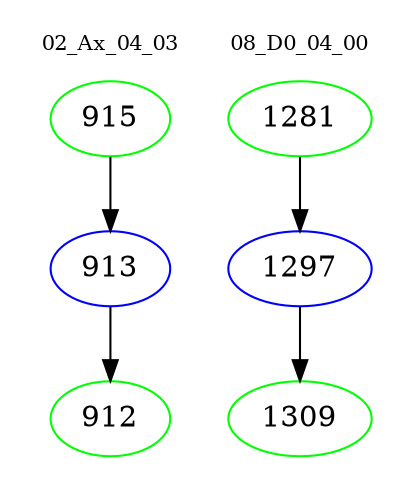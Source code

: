 digraph{
subgraph cluster_0 {
color = white
label = "02_Ax_04_03";
fontsize=10;
T0_915 [label="915", color="green"]
T0_915 -> T0_913 [color="black"]
T0_913 [label="913", color="blue"]
T0_913 -> T0_912 [color="black"]
T0_912 [label="912", color="green"]
}
subgraph cluster_1 {
color = white
label = "08_D0_04_00";
fontsize=10;
T1_1281 [label="1281", color="green"]
T1_1281 -> T1_1297 [color="black"]
T1_1297 [label="1297", color="blue"]
T1_1297 -> T1_1309 [color="black"]
T1_1309 [label="1309", color="green"]
}
}
